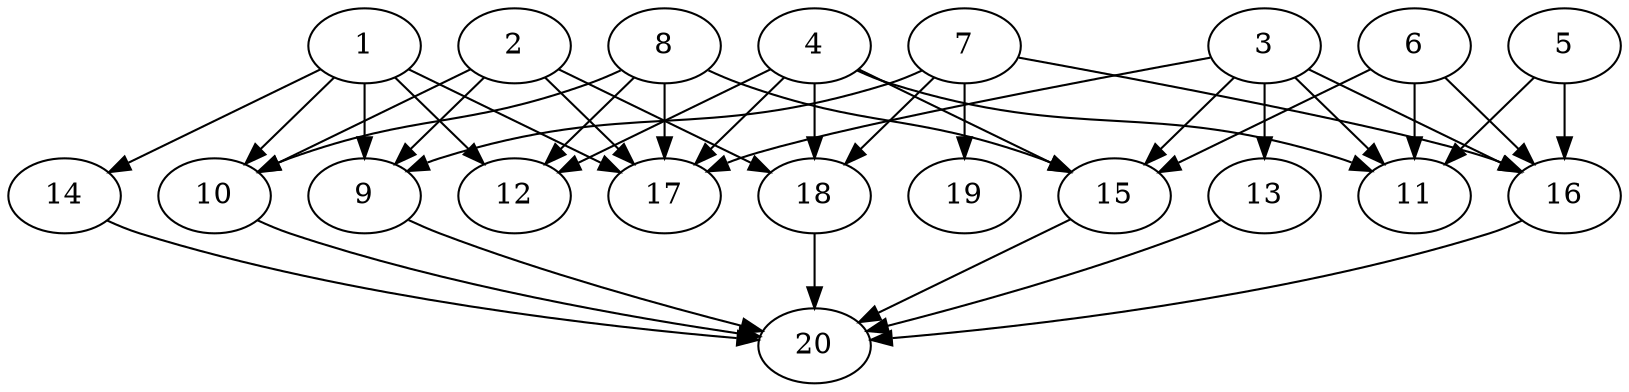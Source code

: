 // DAG automatically generated by daggen at Wed Jul 24 21:21:54 2019
// ./daggen --dot -n 20 --ccr 0.3 --fat 0.8 --regular 0.5 --density 0.6 --mindata 5242880 --maxdata 52428800 
digraph G {
  1 [size="43902293", alpha="0.06", expect_size="13170688"] 
  1 -> 9 [size ="13170688"]
  1 -> 10 [size ="13170688"]
  1 -> 12 [size ="13170688"]
  1 -> 14 [size ="13170688"]
  1 -> 17 [size ="13170688"]
  2 [size="66109440", alpha="0.07", expect_size="19832832"] 
  2 -> 9 [size ="19832832"]
  2 -> 10 [size ="19832832"]
  2 -> 17 [size ="19832832"]
  2 -> 18 [size ="19832832"]
  3 [size="18459307", alpha="0.01", expect_size="5537792"] 
  3 -> 11 [size ="5537792"]
  3 -> 13 [size ="5537792"]
  3 -> 15 [size ="5537792"]
  3 -> 16 [size ="5537792"]
  3 -> 17 [size ="5537792"]
  4 [size="169052160", alpha="0.04", expect_size="50715648"] 
  4 -> 11 [size ="50715648"]
  4 -> 12 [size ="50715648"]
  4 -> 15 [size ="50715648"]
  4 -> 17 [size ="50715648"]
  4 -> 18 [size ="50715648"]
  5 [size="51927040", alpha="0.02", expect_size="15578112"] 
  5 -> 11 [size ="15578112"]
  5 -> 16 [size ="15578112"]
  6 [size="88992427", alpha="0.16", expect_size="26697728"] 
  6 -> 11 [size ="26697728"]
  6 -> 15 [size ="26697728"]
  6 -> 16 [size ="26697728"]
  7 [size="130051413", alpha="0.02", expect_size="39015424"] 
  7 -> 9 [size ="39015424"]
  7 -> 16 [size ="39015424"]
  7 -> 18 [size ="39015424"]
  7 -> 19 [size ="39015424"]
  8 [size="35628373", alpha="0.11", expect_size="10688512"] 
  8 -> 10 [size ="10688512"]
  8 -> 12 [size ="10688512"]
  8 -> 15 [size ="10688512"]
  8 -> 17 [size ="10688512"]
  9 [size="69649067", alpha="0.11", expect_size="20894720"] 
  9 -> 20 [size ="20894720"]
  10 [size="95044267", alpha="0.04", expect_size="28513280"] 
  10 -> 20 [size ="28513280"]
  11 [size="61276160", alpha="0.07", expect_size="18382848"] 
  12 [size="107048960", alpha="0.18", expect_size="32114688"] 
  13 [size="164133547", alpha="0.17", expect_size="49240064"] 
  13 -> 20 [size ="49240064"]
  14 [size="169216000", alpha="0.08", expect_size="50764800"] 
  14 -> 20 [size ="50764800"]
  15 [size="40833707", alpha="0.04", expect_size="12250112"] 
  15 -> 20 [size ="12250112"]
  16 [size="59948373", alpha="0.12", expect_size="17984512"] 
  16 -> 20 [size ="17984512"]
  17 [size="25511253", alpha="0.18", expect_size="7653376"] 
  18 [size="42110293", alpha="0.18", expect_size="12633088"] 
  18 -> 20 [size ="12633088"]
  19 [size="126525440", alpha="0.01", expect_size="37957632"] 
  20 [size="52602880", alpha="0.10", expect_size="15780864"] 
}
